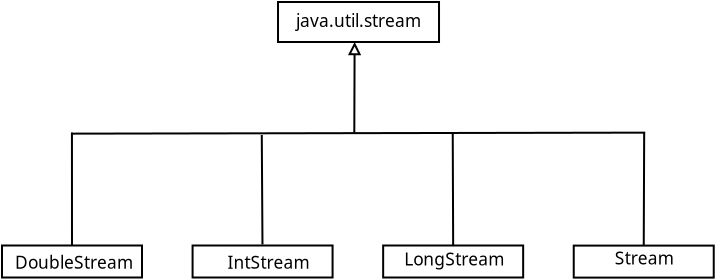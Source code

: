 <?xml version="1.0" encoding="UTF-8"?>
<dia:diagram xmlns:dia="http://www.lysator.liu.se/~alla/dia/">
  <dia:layer name="背景" visible="true" active="true">
    <dia:group>
      <dia:object type="Standard - Box" version="0" id="O0">
        <dia:attribute name="obj_pos">
          <dia:point val="4.44,15.07"/>
        </dia:attribute>
        <dia:attribute name="obj_bb">
          <dia:rectangle val="4.39,15.02;11.49,16.72"/>
        </dia:attribute>
        <dia:attribute name="elem_corner">
          <dia:point val="4.44,15.07"/>
        </dia:attribute>
        <dia:attribute name="elem_width">
          <dia:real val="7.0"/>
        </dia:attribute>
        <dia:attribute name="elem_height">
          <dia:real val="1.6"/>
        </dia:attribute>
        <dia:attribute name="show_background">
          <dia:boolean val="true"/>
        </dia:attribute>
      </dia:object>
      <dia:object type="Standard - Text" version="1" id="O1">
        <dia:attribute name="obj_pos">
          <dia:point val="5.09,16.234"/>
        </dia:attribute>
        <dia:attribute name="obj_bb">
          <dia:rectangle val="5.09,15.229;10.88,16.511"/>
        </dia:attribute>
        <dia:attribute name="text">
          <dia:composite type="text">
            <dia:attribute name="string">
              <dia:string>#DoubleStream#</dia:string>
            </dia:attribute>
            <dia:attribute name="font">
              <dia:font family="sans" style="0" name="Helvetica"/>
            </dia:attribute>
            <dia:attribute name="height">
              <dia:real val="1.082"/>
            </dia:attribute>
            <dia:attribute name="pos">
              <dia:point val="5.09,16.234"/>
            </dia:attribute>
            <dia:attribute name="color">
              <dia:color val="#000000"/>
            </dia:attribute>
            <dia:attribute name="alignment">
              <dia:enum val="0"/>
            </dia:attribute>
          </dia:composite>
        </dia:attribute>
        <dia:attribute name="valign">
          <dia:enum val="3"/>
        </dia:attribute>
      </dia:object>
    </dia:group>
    <dia:group>
      <dia:object type="Standard - Box" version="0" id="O2">
        <dia:attribute name="obj_pos">
          <dia:point val="13.969,15.07"/>
        </dia:attribute>
        <dia:attribute name="obj_bb">
          <dia:rectangle val="13.919,15.02;21.019,16.72"/>
        </dia:attribute>
        <dia:attribute name="elem_corner">
          <dia:point val="13.969,15.07"/>
        </dia:attribute>
        <dia:attribute name="elem_width">
          <dia:real val="7.0"/>
        </dia:attribute>
        <dia:attribute name="elem_height">
          <dia:real val="1.6"/>
        </dia:attribute>
        <dia:attribute name="show_background">
          <dia:boolean val="true"/>
        </dia:attribute>
      </dia:object>
      <dia:object type="Standard - Text" version="1" id="O3">
        <dia:attribute name="obj_pos">
          <dia:point val="15.719,16.234"/>
        </dia:attribute>
        <dia:attribute name="obj_bb">
          <dia:rectangle val="15.719,15.229;19.732,16.511"/>
        </dia:attribute>
        <dia:attribute name="text">
          <dia:composite type="text">
            <dia:attribute name="string">
              <dia:string>#IntStream#</dia:string>
            </dia:attribute>
            <dia:attribute name="font">
              <dia:font family="sans" style="0" name="Helvetica"/>
            </dia:attribute>
            <dia:attribute name="height">
              <dia:real val="1.082"/>
            </dia:attribute>
            <dia:attribute name="pos">
              <dia:point val="15.719,16.234"/>
            </dia:attribute>
            <dia:attribute name="color">
              <dia:color val="#000000"/>
            </dia:attribute>
            <dia:attribute name="alignment">
              <dia:enum val="0"/>
            </dia:attribute>
          </dia:composite>
        </dia:attribute>
        <dia:attribute name="valign">
          <dia:enum val="3"/>
        </dia:attribute>
      </dia:object>
    </dia:group>
    <dia:group>
      <dia:object type="Standard - Box" version="0" id="O4">
        <dia:attribute name="obj_pos">
          <dia:point val="23.498,15.07"/>
        </dia:attribute>
        <dia:attribute name="obj_bb">
          <dia:rectangle val="23.448,15.02;30.548,16.72"/>
        </dia:attribute>
        <dia:attribute name="elem_corner">
          <dia:point val="23.498,15.07"/>
        </dia:attribute>
        <dia:attribute name="elem_width">
          <dia:real val="7.0"/>
        </dia:attribute>
        <dia:attribute name="elem_height">
          <dia:real val="1.6"/>
        </dia:attribute>
        <dia:attribute name="show_background">
          <dia:boolean val="true"/>
        </dia:attribute>
      </dia:object>
      <dia:object type="Standard - Text" version="1" id="O5">
        <dia:attribute name="obj_pos">
          <dia:point val="24.547,16.07"/>
        </dia:attribute>
        <dia:attribute name="obj_bb">
          <dia:rectangle val="24.547,15.065;29.449,16.348"/>
        </dia:attribute>
        <dia:attribute name="text">
          <dia:composite type="text">
            <dia:attribute name="string">
              <dia:string>#LongStream#</dia:string>
            </dia:attribute>
            <dia:attribute name="font">
              <dia:font family="sans" style="0" name="Helvetica"/>
            </dia:attribute>
            <dia:attribute name="height">
              <dia:real val="1.082"/>
            </dia:attribute>
            <dia:attribute name="pos">
              <dia:point val="24.547,16.07"/>
            </dia:attribute>
            <dia:attribute name="color">
              <dia:color val="#000000"/>
            </dia:attribute>
            <dia:attribute name="alignment">
              <dia:enum val="0"/>
            </dia:attribute>
          </dia:composite>
        </dia:attribute>
        <dia:attribute name="valign">
          <dia:enum val="3"/>
        </dia:attribute>
      </dia:object>
    </dia:group>
    <dia:group>
      <dia:object type="Standard - Box" version="0" id="O6">
        <dia:attribute name="obj_pos">
          <dia:point val="33.027,15.075"/>
        </dia:attribute>
        <dia:attribute name="obj_bb">
          <dia:rectangle val="32.977,15.025;40.077,16.725"/>
        </dia:attribute>
        <dia:attribute name="elem_corner">
          <dia:point val="33.027,15.075"/>
        </dia:attribute>
        <dia:attribute name="elem_width">
          <dia:real val="7.0"/>
        </dia:attribute>
        <dia:attribute name="elem_height">
          <dia:real val="1.6"/>
        </dia:attribute>
        <dia:attribute name="show_background">
          <dia:boolean val="true"/>
        </dia:attribute>
      </dia:object>
      <dia:object type="Standard - Text" version="1" id="O7">
        <dia:attribute name="obj_pos">
          <dia:point val="35.076,16.025"/>
        </dia:attribute>
        <dia:attribute name="obj_bb">
          <dia:rectangle val="35.076,15.02;37.978,16.302"/>
        </dia:attribute>
        <dia:attribute name="text">
          <dia:composite type="text">
            <dia:attribute name="string">
              <dia:string>#Stream#</dia:string>
            </dia:attribute>
            <dia:attribute name="font">
              <dia:font family="sans" style="0" name="Helvetica"/>
            </dia:attribute>
            <dia:attribute name="height">
              <dia:real val="1.082"/>
            </dia:attribute>
            <dia:attribute name="pos">
              <dia:point val="35.076,16.025"/>
            </dia:attribute>
            <dia:attribute name="color">
              <dia:color val="#000000"/>
            </dia:attribute>
            <dia:attribute name="alignment">
              <dia:enum val="0"/>
            </dia:attribute>
          </dia:composite>
        </dia:attribute>
        <dia:attribute name="valign">
          <dia:enum val="3"/>
        </dia:attribute>
      </dia:object>
    </dia:group>
    <dia:group>
      <dia:object type="Standard - Box" version="0" id="O8">
        <dia:attribute name="obj_pos">
          <dia:point val="18.241,2.895"/>
        </dia:attribute>
        <dia:attribute name="obj_bb">
          <dia:rectangle val="18.191,2.845;26.341,4.945"/>
        </dia:attribute>
        <dia:attribute name="elem_corner">
          <dia:point val="18.241,2.895"/>
        </dia:attribute>
        <dia:attribute name="elem_width">
          <dia:real val="8.05"/>
        </dia:attribute>
        <dia:attribute name="elem_height">
          <dia:real val="2.0"/>
        </dia:attribute>
        <dia:attribute name="show_background">
          <dia:boolean val="true"/>
        </dia:attribute>
      </dia:object>
      <dia:object type="Standard - Text" version="1" id="O9">
        <dia:attribute name="obj_pos">
          <dia:point val="19.14,4.145"/>
        </dia:attribute>
        <dia:attribute name="obj_bb">
          <dia:rectangle val="19.14,3.14;25.392,4.423"/>
        </dia:attribute>
        <dia:attribute name="text">
          <dia:composite type="text">
            <dia:attribute name="string">
              <dia:string>#java.util.stream#</dia:string>
            </dia:attribute>
            <dia:attribute name="font">
              <dia:font family="sans" style="0" name="Helvetica"/>
            </dia:attribute>
            <dia:attribute name="height">
              <dia:real val="1.082"/>
            </dia:attribute>
            <dia:attribute name="pos">
              <dia:point val="19.14,4.145"/>
            </dia:attribute>
            <dia:attribute name="color">
              <dia:color val="#000000"/>
            </dia:attribute>
            <dia:attribute name="alignment">
              <dia:enum val="0"/>
            </dia:attribute>
          </dia:composite>
        </dia:attribute>
        <dia:attribute name="valign">
          <dia:enum val="3"/>
        </dia:attribute>
      </dia:object>
    </dia:group>
    <dia:object type="Standard - Line" version="0" id="O10">
      <dia:attribute name="obj_pos">
        <dia:point val="7.94,15.07"/>
      </dia:attribute>
      <dia:attribute name="obj_bb">
        <dia:rectangle val="7.887,9.371;7.99,15.12"/>
      </dia:attribute>
      <dia:attribute name="conn_endpoints">
        <dia:point val="7.94,15.07"/>
        <dia:point val="7.937,9.421"/>
      </dia:attribute>
      <dia:attribute name="numcp">
        <dia:int val="1"/>
      </dia:attribute>
      <dia:connections>
        <dia:connection handle="0" to="O0" connection="1"/>
      </dia:connections>
    </dia:object>
    <dia:object type="Standard - Line" version="0" id="O11">
      <dia:attribute name="obj_pos">
        <dia:point val="17.464,15.02"/>
      </dia:attribute>
      <dia:attribute name="obj_bb">
        <dia:rectangle val="17.378,9.494;17.514,15.07"/>
      </dia:attribute>
      <dia:attribute name="conn_endpoints">
        <dia:point val="17.464,15.02"/>
        <dia:point val="17.429,9.544"/>
      </dia:attribute>
      <dia:attribute name="numcp">
        <dia:int val="1"/>
      </dia:attribute>
      <dia:connections>
        <dia:connection handle="0" to="O2" connection="8"/>
      </dia:connections>
    </dia:object>
    <dia:object type="Standard - Line" version="0" id="O12">
      <dia:attribute name="obj_pos">
        <dia:point val="26.998,15.07"/>
      </dia:attribute>
      <dia:attribute name="obj_bb">
        <dia:rectangle val="26.927,9.444;27.048,15.12"/>
      </dia:attribute>
      <dia:attribute name="conn_endpoints">
        <dia:point val="26.998,15.07"/>
        <dia:point val="26.977,9.494"/>
      </dia:attribute>
      <dia:attribute name="numcp">
        <dia:int val="1"/>
      </dia:attribute>
      <dia:connections>
        <dia:connection handle="0" to="O4" connection="1"/>
      </dia:connections>
    </dia:object>
    <dia:object type="Standard - Line" version="0" id="O13">
      <dia:attribute name="obj_pos">
        <dia:point val="36.527,15.075"/>
      </dia:attribute>
      <dia:attribute name="obj_bb">
        <dia:rectangle val="36.477,9.371;36.6,15.125"/>
      </dia:attribute>
      <dia:attribute name="conn_endpoints">
        <dia:point val="36.527,15.075"/>
        <dia:point val="36.549,9.421"/>
      </dia:attribute>
      <dia:attribute name="numcp">
        <dia:int val="1"/>
      </dia:attribute>
      <dia:connections>
        <dia:connection handle="0" to="O6" connection="1"/>
      </dia:connections>
    </dia:object>
    <dia:object type="Standard - Line" version="0" id="O14">
      <dia:attribute name="obj_pos">
        <dia:point val="7.9,9.477"/>
      </dia:attribute>
      <dia:attribute name="obj_bb">
        <dia:rectangle val="7.85,9.377;36.65,9.527"/>
      </dia:attribute>
      <dia:attribute name="conn_endpoints">
        <dia:point val="7.9,9.477"/>
        <dia:point val="36.6,9.427"/>
      </dia:attribute>
      <dia:attribute name="numcp">
        <dia:int val="1"/>
      </dia:attribute>
    </dia:object>
    <dia:object type="Standard - Line" version="0" id="O15">
      <dia:attribute name="obj_pos">
        <dia:point val="22.055,9.452"/>
      </dia:attribute>
      <dia:attribute name="obj_bb">
        <dia:rectangle val="21.739,4.784;22.4,9.502"/>
      </dia:attribute>
      <dia:attribute name="conn_endpoints">
        <dia:point val="22.055,9.452"/>
        <dia:point val="22.071,4.895"/>
      </dia:attribute>
      <dia:attribute name="numcp">
        <dia:int val="1"/>
      </dia:attribute>
      <dia:attribute name="end_arrow">
        <dia:enum val="2"/>
      </dia:attribute>
      <dia:attribute name="end_arrow_length">
        <dia:real val="0.5"/>
      </dia:attribute>
      <dia:attribute name="end_arrow_width">
        <dia:real val="0.5"/>
      </dia:attribute>
    </dia:object>
  </dia:layer>
</dia:diagram>

